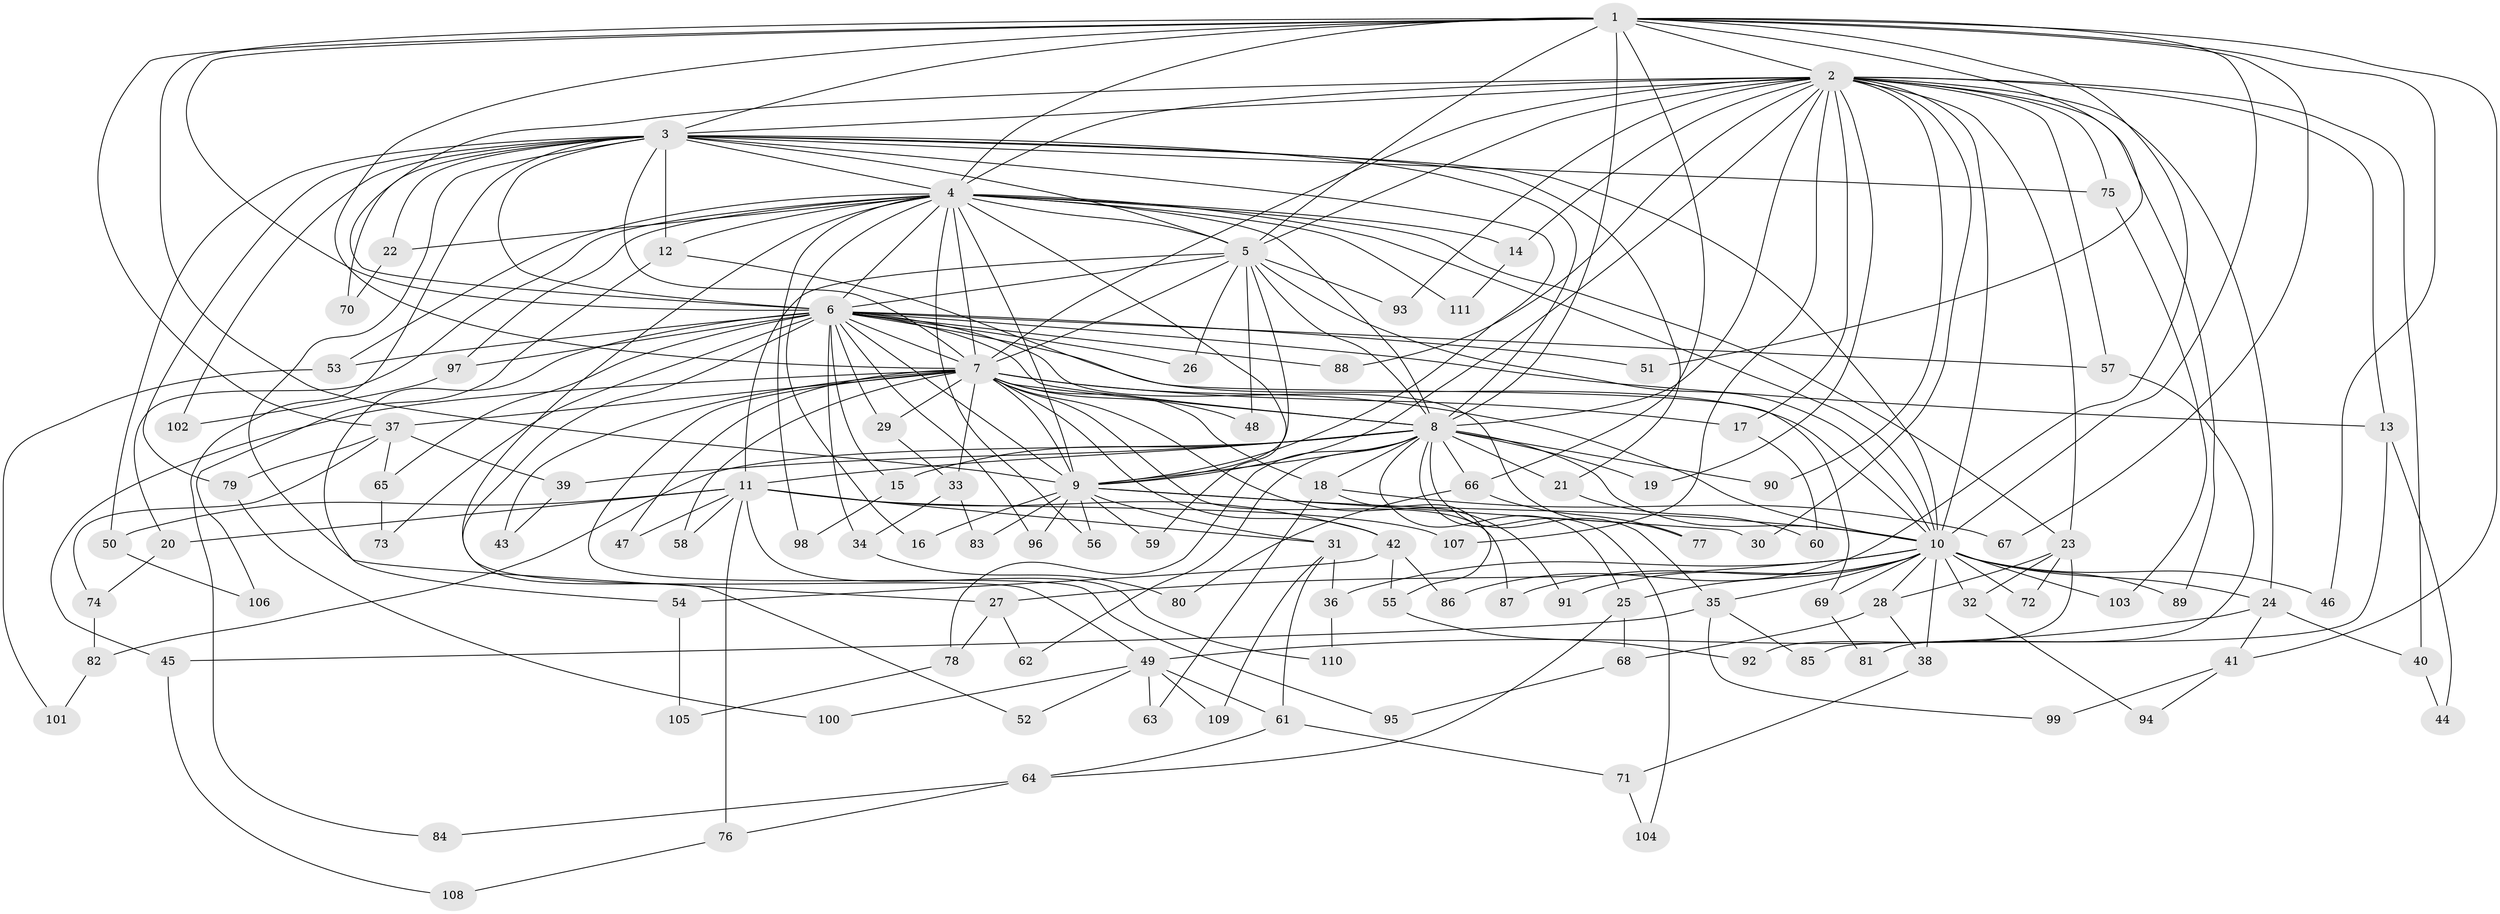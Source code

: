 // coarse degree distribution, {12: 0.06521739130434782, 14: 0.043478260869565216, 16: 0.021739130434782608, 15: 0.021739130434782608, 19: 0.021739130434782608, 20: 0.021739130434782608, 18: 0.021739130434782608, 9: 0.021739130434782608, 4: 0.21739130434782608, 2: 0.2826086956521739, 3: 0.10869565217391304, 6: 0.08695652173913043, 5: 0.043478260869565216, 8: 0.021739130434782608}
// Generated by graph-tools (version 1.1) at 2025/49/03/04/25 22:49:52]
// undirected, 111 vertices, 247 edges
graph export_dot {
  node [color=gray90,style=filled];
  1;
  2;
  3;
  4;
  5;
  6;
  7;
  8;
  9;
  10;
  11;
  12;
  13;
  14;
  15;
  16;
  17;
  18;
  19;
  20;
  21;
  22;
  23;
  24;
  25;
  26;
  27;
  28;
  29;
  30;
  31;
  32;
  33;
  34;
  35;
  36;
  37;
  38;
  39;
  40;
  41;
  42;
  43;
  44;
  45;
  46;
  47;
  48;
  49;
  50;
  51;
  52;
  53;
  54;
  55;
  56;
  57;
  58;
  59;
  60;
  61;
  62;
  63;
  64;
  65;
  66;
  67;
  68;
  69;
  70;
  71;
  72;
  73;
  74;
  75;
  76;
  77;
  78;
  79;
  80;
  81;
  82;
  83;
  84;
  85;
  86;
  87;
  88;
  89;
  90;
  91;
  92;
  93;
  94;
  95;
  96;
  97;
  98;
  99;
  100;
  101;
  102;
  103;
  104;
  105;
  106;
  107;
  108;
  109;
  110;
  111;
  1 -- 2;
  1 -- 3;
  1 -- 4;
  1 -- 5;
  1 -- 6;
  1 -- 7;
  1 -- 8;
  1 -- 9;
  1 -- 10;
  1 -- 37;
  1 -- 41;
  1 -- 46;
  1 -- 51;
  1 -- 66;
  1 -- 67;
  1 -- 86;
  2 -- 3;
  2 -- 4;
  2 -- 5;
  2 -- 6;
  2 -- 7;
  2 -- 8;
  2 -- 9;
  2 -- 10;
  2 -- 13;
  2 -- 14;
  2 -- 17;
  2 -- 19;
  2 -- 23;
  2 -- 24;
  2 -- 30;
  2 -- 40;
  2 -- 57;
  2 -- 75;
  2 -- 88;
  2 -- 89;
  2 -- 90;
  2 -- 93;
  2 -- 107;
  3 -- 4;
  3 -- 5;
  3 -- 6;
  3 -- 7;
  3 -- 8;
  3 -- 9;
  3 -- 10;
  3 -- 12;
  3 -- 21;
  3 -- 22;
  3 -- 27;
  3 -- 50;
  3 -- 70;
  3 -- 75;
  3 -- 79;
  3 -- 84;
  3 -- 102;
  4 -- 5;
  4 -- 6;
  4 -- 7;
  4 -- 8;
  4 -- 9;
  4 -- 10;
  4 -- 12;
  4 -- 14;
  4 -- 16;
  4 -- 20;
  4 -- 22;
  4 -- 23;
  4 -- 49;
  4 -- 53;
  4 -- 56;
  4 -- 59;
  4 -- 97;
  4 -- 98;
  4 -- 111;
  5 -- 6;
  5 -- 7;
  5 -- 8;
  5 -- 9;
  5 -- 10;
  5 -- 11;
  5 -- 26;
  5 -- 48;
  5 -- 93;
  6 -- 7;
  6 -- 8;
  6 -- 9;
  6 -- 10;
  6 -- 13;
  6 -- 15;
  6 -- 26;
  6 -- 29;
  6 -- 34;
  6 -- 51;
  6 -- 52;
  6 -- 53;
  6 -- 54;
  6 -- 57;
  6 -- 65;
  6 -- 73;
  6 -- 77;
  6 -- 88;
  6 -- 96;
  6 -- 97;
  7 -- 8;
  7 -- 9;
  7 -- 10;
  7 -- 17;
  7 -- 18;
  7 -- 29;
  7 -- 33;
  7 -- 37;
  7 -- 42;
  7 -- 43;
  7 -- 45;
  7 -- 47;
  7 -- 48;
  7 -- 58;
  7 -- 87;
  7 -- 91;
  7 -- 95;
  8 -- 9;
  8 -- 10;
  8 -- 11;
  8 -- 15;
  8 -- 18;
  8 -- 19;
  8 -- 21;
  8 -- 25;
  8 -- 35;
  8 -- 39;
  8 -- 62;
  8 -- 66;
  8 -- 78;
  8 -- 82;
  8 -- 90;
  8 -- 104;
  9 -- 10;
  9 -- 16;
  9 -- 30;
  9 -- 31;
  9 -- 56;
  9 -- 59;
  9 -- 83;
  9 -- 96;
  10 -- 24;
  10 -- 25;
  10 -- 27;
  10 -- 28;
  10 -- 32;
  10 -- 35;
  10 -- 36;
  10 -- 38;
  10 -- 46;
  10 -- 69;
  10 -- 72;
  10 -- 87;
  10 -- 89;
  10 -- 91;
  10 -- 103;
  11 -- 20;
  11 -- 31;
  11 -- 42;
  11 -- 47;
  11 -- 50;
  11 -- 58;
  11 -- 76;
  11 -- 107;
  11 -- 110;
  12 -- 69;
  12 -- 106;
  13 -- 44;
  13 -- 85;
  14 -- 111;
  15 -- 98;
  17 -- 60;
  18 -- 55;
  18 -- 63;
  18 -- 67;
  20 -- 74;
  21 -- 60;
  22 -- 70;
  23 -- 28;
  23 -- 32;
  23 -- 72;
  23 -- 92;
  24 -- 40;
  24 -- 41;
  24 -- 49;
  25 -- 64;
  25 -- 68;
  27 -- 62;
  27 -- 78;
  28 -- 38;
  28 -- 68;
  29 -- 33;
  31 -- 36;
  31 -- 61;
  31 -- 109;
  32 -- 94;
  33 -- 34;
  33 -- 83;
  34 -- 80;
  35 -- 45;
  35 -- 85;
  35 -- 99;
  36 -- 110;
  37 -- 39;
  37 -- 65;
  37 -- 74;
  37 -- 79;
  38 -- 71;
  39 -- 43;
  40 -- 44;
  41 -- 94;
  41 -- 99;
  42 -- 54;
  42 -- 55;
  42 -- 86;
  45 -- 108;
  49 -- 52;
  49 -- 61;
  49 -- 63;
  49 -- 100;
  49 -- 109;
  50 -- 106;
  53 -- 101;
  54 -- 105;
  55 -- 92;
  57 -- 81;
  61 -- 64;
  61 -- 71;
  64 -- 76;
  64 -- 84;
  65 -- 73;
  66 -- 77;
  66 -- 80;
  68 -- 95;
  69 -- 81;
  71 -- 104;
  74 -- 82;
  75 -- 103;
  76 -- 108;
  78 -- 105;
  79 -- 100;
  82 -- 101;
  97 -- 102;
}
